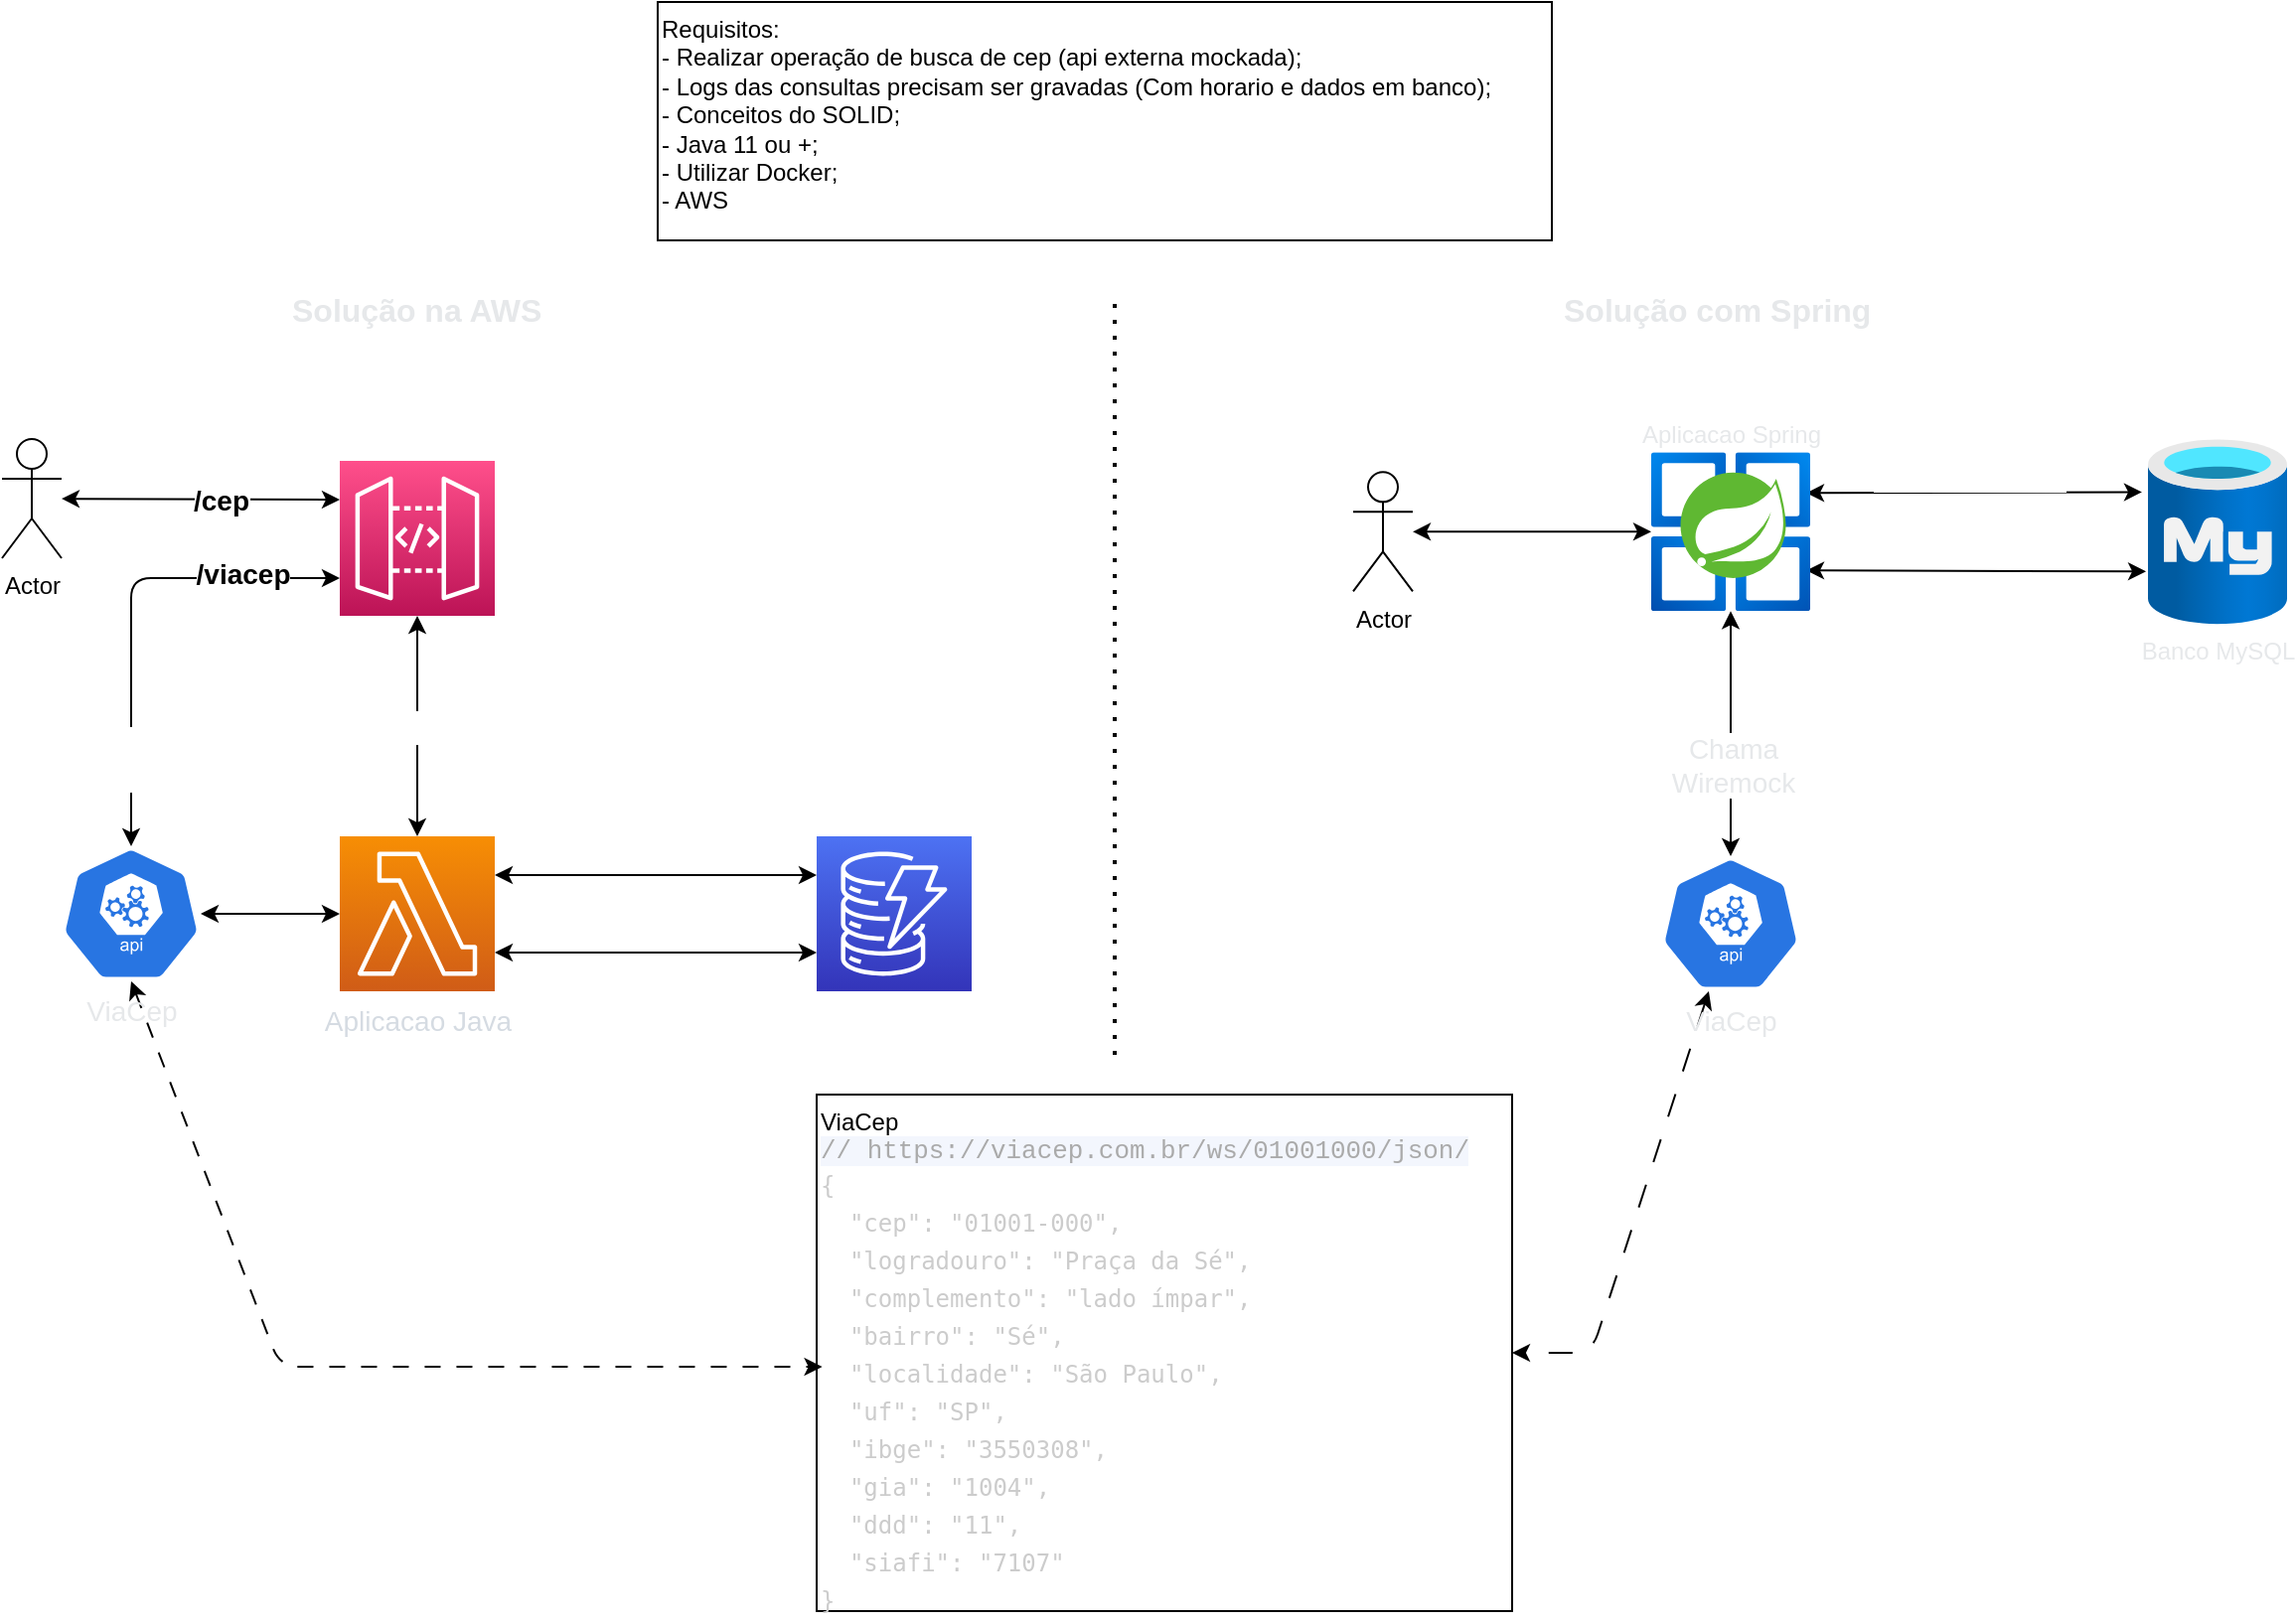<mxfile>
    <diagram id="rDIyZCCT8kJwSnAD4rDu" name="Page-1">
        <mxGraphModel dx="1575" dy="798" grid="1" gridSize="10" guides="1" tooltips="1" connect="1" arrows="1" fold="1" page="1" pageScale="1" pageWidth="1333" pageHeight="833" math="0" shadow="0">
            <root>
                <mxCell id="0"/>
                <mxCell id="1" parent="0"/>
                <mxCell id="2" value="Requisitos:&lt;br&gt;- Realizar operação de busca de cep (api externa mockada);&lt;br&gt;- Logs das consultas precisam ser gravadas (Com horario e dados em banco);&lt;br&gt;- Conceitos do SOLID;&lt;br&gt;- Java 11 ou +;&lt;br&gt;- Utilizar Docker;&lt;br&gt;- AWS" style="rounded=0;whiteSpace=wrap;html=1;align=left;verticalAlign=top;" parent="1" vertex="1">
                    <mxGeometry x="420" y="10" width="450" height="120" as="geometry"/>
                </mxCell>
                <mxCell id="17" value="Chama lambda" style="edgeStyle=none;html=1;exitX=0.5;exitY=1;exitDx=0;exitDy=0;exitPerimeter=0;entryX=0.5;entryY=0;entryDx=0;entryDy=0;entryPerimeter=0;fontSize=14;fontColor=#FFFFFF;startArrow=classic;startFill=1;" parent="1" source="4" target="5" edge="1">
                    <mxGeometry relative="1" as="geometry"/>
                </mxCell>
                <mxCell id="4" value="Api Gateway" style="sketch=0;points=[[0,0,0],[0.25,0,0],[0.5,0,0],[0.75,0,0],[1,0,0],[0,1,0],[0.25,1,0],[0.5,1,0],[0.75,1,0],[1,1,0],[0,0.25,0],[0,0.5,0],[0,0.75,0],[1,0.25,0],[1,0.5,0],[1,0.75,0]];outlineConnect=0;fontColor=#FFFFFF;gradientColor=#FF4F8B;gradientDirection=north;fillColor=#BC1356;strokeColor=#ffffff;dashed=0;verticalLabelPosition=top;verticalAlign=bottom;align=center;html=1;fontSize=14;fontStyle=0;aspect=fixed;shape=mxgraph.aws4.resourceIcon;resIcon=mxgraph.aws4.api_gateway;labelPosition=center;" parent="1" vertex="1">
                    <mxGeometry x="260" y="241" width="78" height="78" as="geometry"/>
                </mxCell>
                <mxCell id="11" style="edgeStyle=none;html=1;startArrow=classic;startFill=1;exitX=0.5;exitY=0;exitDx=0;exitDy=0;exitPerimeter=0;" parent="1" source="26" edge="1">
                    <mxGeometry relative="1" as="geometry">
                        <mxPoint x="260" y="300" as="targetPoint"/>
                        <Array as="points">
                            <mxPoint x="155" y="300"/>
                        </Array>
                    </mxGeometry>
                </mxCell>
                <mxCell id="15" value="/viacep" style="edgeLabel;html=1;align=center;verticalAlign=middle;resizable=0;points=[];fontSize=14;fontStyle=1" parent="11" vertex="1" connectable="0">
                    <mxGeometry x="0.654" y="2" relative="1" as="geometry">
                        <mxPoint x="-8" as="offset"/>
                    </mxGeometry>
                </mxCell>
                <mxCell id="18" value="Chama mock do &lt;br&gt;Api Gateway" style="edgeLabel;html=1;align=center;verticalAlign=middle;resizable=0;points=[];fontSize=14;fontColor=#FFFFFF;" parent="11" vertex="1" connectable="0">
                    <mxGeometry x="-0.654" y="-1" relative="1" as="geometry">
                        <mxPoint x="-6" y="-3" as="offset"/>
                    </mxGeometry>
                </mxCell>
                <mxCell id="19" style="edgeStyle=none;html=1;fontSize=14;fontColor=#FFFFFF;startArrow=classic;startFill=1;entryX=0;entryY=0.25;entryDx=0;entryDy=0;entryPerimeter=0;exitX=1;exitY=0.25;exitDx=0;exitDy=0;exitPerimeter=0;" parent="1" source="5" target="6" edge="1">
                    <mxGeometry relative="1" as="geometry"/>
                </mxCell>
                <mxCell id="21" value="Verifica se CEP&lt;br&gt;&amp;nbsp;ja existe" style="edgeLabel;html=1;align=center;verticalAlign=middle;resizable=0;points=[];fontSize=14;fontColor=#FFFFFF;" parent="19" vertex="1" connectable="0">
                    <mxGeometry x="-0.161" y="2" relative="1" as="geometry">
                        <mxPoint x="10" y="-17" as="offset"/>
                    </mxGeometry>
                </mxCell>
                <mxCell id="20" style="edgeStyle=none;html=1;entryX=0;entryY=0.75;entryDx=0;entryDy=0;entryPerimeter=0;fontSize=14;fontColor=#FFFFFF;startArrow=classic;startFill=1;exitX=1;exitY=0.75;exitDx=0;exitDy=0;exitPerimeter=0;" parent="1" source="5" target="6" edge="1">
                    <mxGeometry relative="1" as="geometry"/>
                </mxCell>
                <mxCell id="22" value="Se não existir, &lt;br&gt;armazena&amp;nbsp;novo CEP&lt;br&gt;&amp;nbsp;obtido na API" style="edgeLabel;html=1;align=center;verticalAlign=middle;resizable=0;points=[];fontSize=14;fontColor=#FFFFFF;" parent="20" vertex="1" connectable="0">
                    <mxGeometry x="-0.185" y="1" relative="1" as="geometry">
                        <mxPoint x="16" y="33" as="offset"/>
                    </mxGeometry>
                </mxCell>
                <mxCell id="5" value="Aplicacao Java" style="sketch=0;points=[[0,0,0],[0.25,0,0],[0.5,0,0],[0.75,0,0],[1,0,0],[0,1,0],[0.25,1,0],[0.5,1,0],[0.75,1,0],[1,1,0],[0,0.25,0],[0,0.5,0],[0,0.75,0],[1,0.25,0],[1,0.5,0],[1,0.75,0]];outlineConnect=0;fontColor=#d5dbe2;gradientColor=#F78E04;gradientDirection=north;fillColor=#D05C17;strokeColor=#ffffff;dashed=0;verticalLabelPosition=bottom;verticalAlign=top;align=center;html=1;fontSize=14;fontStyle=0;aspect=fixed;shape=mxgraph.aws4.resourceIcon;resIcon=mxgraph.aws4.lambda;" parent="1" vertex="1">
                    <mxGeometry x="260" y="430" width="78" height="78" as="geometry"/>
                </mxCell>
                <mxCell id="6" value="Dynamo" style="sketch=0;points=[[0,0,0],[0.25,0,0],[0.5,0,0],[0.75,0,0],[1,0,0],[0,1,0],[0.25,1,0],[0.5,1,0],[0.75,1,0],[1,1,0],[0,0.25,0],[0,0.5,0],[0,0.75,0],[1,0.25,0],[1,0.5,0],[1,0.75,0]];outlineConnect=0;fontColor=#FFFFFF;gradientColor=#4D72F3;gradientDirection=north;fillColor=#3334B9;strokeColor=#ffffff;dashed=0;verticalLabelPosition=bottom;verticalAlign=top;align=center;html=1;fontSize=14;fontStyle=0;aspect=fixed;shape=mxgraph.aws4.resourceIcon;resIcon=mxgraph.aws4.dynamodb;" parent="1" vertex="1">
                    <mxGeometry x="500" y="430" width="78" height="78" as="geometry"/>
                </mxCell>
                <mxCell id="8" style="edgeStyle=none;html=1;entryX=0;entryY=0.25;entryDx=0;entryDy=0;entryPerimeter=0;startArrow=classic;startFill=1;" parent="1" source="7" target="4" edge="1">
                    <mxGeometry relative="1" as="geometry"/>
                </mxCell>
                <mxCell id="10" value="/cep" style="edgeLabel;html=1;align=center;verticalAlign=middle;resizable=0;points=[];fontSize=14;fontStyle=1" parent="8" vertex="1" connectable="0">
                    <mxGeometry x="0.357" y="-1" relative="1" as="geometry">
                        <mxPoint x="-15" y="-1" as="offset"/>
                    </mxGeometry>
                </mxCell>
                <mxCell id="7" value="Actor" style="shape=umlActor;verticalLabelPosition=bottom;verticalAlign=top;html=1;outlineConnect=0;" parent="1" vertex="1">
                    <mxGeometry x="90" y="230" width="30" height="60" as="geometry"/>
                </mxCell>
                <mxCell id="12" value="ViaCep&lt;br&gt;&lt;span style=&quot;color: lab(69.608 -0.0 0); font-family: ui-monospace, SFMono-Regular, Menlo, Monaco, Consolas, &amp;quot;Liberation Mono&amp;quot;, &amp;quot;Courier New&amp;quot;, monospace; font-size: 12.96px; background-color: rgba(29, 78, 216, 0.05);&quot;&gt;// https://viacep.com.br/ws/01001000/json/&lt;/span&gt;&lt;br&gt;&lt;div style=&quot;color: rgb(204, 204, 204); font-family: &amp;quot;Droid Sans Mono&amp;quot;, &amp;quot;monospace&amp;quot;, monospace; line-height: 19px;&quot;&gt;&lt;div style=&quot;&quot;&gt;{&lt;/div&gt;&lt;div style=&quot;&quot;&gt;&amp;nbsp; &quot;cep&quot;: &quot;01001-000&quot;,&lt;/div&gt;&lt;div style=&quot;&quot;&gt;&amp;nbsp; &quot;logradouro&quot;: &quot;Praça da Sé&quot;,&lt;/div&gt;&lt;div style=&quot;&quot;&gt;&amp;nbsp; &quot;complemento&quot;: &quot;lado ímpar&quot;,&lt;/div&gt;&lt;div style=&quot;&quot;&gt;&amp;nbsp; &quot;bairro&quot;: &quot;Sé&quot;,&lt;/div&gt;&lt;div style=&quot;&quot;&gt;&amp;nbsp; &quot;localidade&quot;: &quot;São Paulo&quot;,&lt;/div&gt;&lt;div style=&quot;&quot;&gt;&amp;nbsp; &quot;uf&quot;: &quot;SP&quot;,&lt;/div&gt;&lt;div style=&quot;&quot;&gt;&amp;nbsp; &quot;ibge&quot;: &quot;3550308&quot;,&lt;/div&gt;&lt;div style=&quot;&quot;&gt;&amp;nbsp; &quot;gia&quot;: &quot;1004&quot;,&lt;/div&gt;&lt;div style=&quot;&quot;&gt;&amp;nbsp; &quot;ddd&quot;: &quot;11&quot;,&lt;/div&gt;&lt;div style=&quot;&quot;&gt;&amp;nbsp; &quot;siafi&quot;: &quot;7107&quot;&lt;/div&gt;&lt;div style=&quot;&quot;&gt;}&lt;/div&gt;&lt;/div&gt;" style="rounded=0;whiteSpace=wrap;html=1;align=left;verticalAlign=top;" parent="1" vertex="1">
                    <mxGeometry x="500" y="560" width="350" height="260" as="geometry"/>
                </mxCell>
                <mxCell id="32" style="edgeStyle=none;html=1;fontSize=14;fontColor=#e6e8ea;startArrow=classic;startFill=1;exitX=1;exitY=0.25;exitDx=0;exitDy=0;exitPerimeter=0;entryX=-0.043;entryY=0.286;entryDx=0;entryDy=0;entryPerimeter=0;" parent="1" target="31" edge="1">
                    <mxGeometry relative="1" as="geometry">
                        <mxPoint x="998" y="257.16" as="sourcePoint"/>
                    </mxGeometry>
                </mxCell>
                <mxCell id="36" value="&lt;span style=&quot;color: rgb(255, 255, 255);&quot;&gt;Verifica se CEP&lt;/span&gt;&lt;br style=&quot;color: rgb(255, 255, 255);&quot;&gt;&lt;span style=&quot;color: rgb(255, 255, 255);&quot;&gt;&amp;nbsp;ja existe&lt;/span&gt;" style="edgeLabel;html=1;align=center;verticalAlign=middle;resizable=0;points=[];fontSize=14;fontColor=#e6e8ea;" parent="32" vertex="1" connectable="0">
                    <mxGeometry x="0.311" y="3" relative="1" as="geometry">
                        <mxPoint x="-29" y="-14" as="offset"/>
                    </mxGeometry>
                </mxCell>
                <mxCell id="33" style="edgeStyle=none;html=1;entryX=-0.014;entryY=0.714;entryDx=0;entryDy=0;entryPerimeter=0;fontSize=14;fontColor=#e6e8ea;startArrow=classic;startFill=1;exitX=1;exitY=0.75;exitDx=0;exitDy=0;exitPerimeter=0;" parent="1" target="31" edge="1">
                    <mxGeometry relative="1" as="geometry">
                        <mxPoint x="998" y="296.16" as="sourcePoint"/>
                    </mxGeometry>
                </mxCell>
                <mxCell id="37" value="&lt;span style=&quot;color: rgb(255, 255, 255);&quot;&gt;Se não existir,&lt;/span&gt;&lt;br style=&quot;color: rgb(255, 255, 255);&quot;&gt;&lt;span style=&quot;color: rgb(255, 255, 255);&quot;&gt;armazena&amp;nbsp;novo CEP&lt;/span&gt;&lt;br style=&quot;color: rgb(255, 255, 255);&quot;&gt;&lt;span style=&quot;color: rgb(255, 255, 255);&quot;&gt;&amp;nbsp;obtido na API&lt;/span&gt;" style="edgeLabel;html=1;align=center;verticalAlign=middle;resizable=0;points=[];fontSize=14;fontColor=#e6e8ea;" parent="33" vertex="1" connectable="0">
                    <mxGeometry x="0.251" y="-4" relative="1" as="geometry">
                        <mxPoint x="-25" y="23" as="offset"/>
                    </mxGeometry>
                </mxCell>
                <mxCell id="28" style="edgeStyle=none;html=1;fontSize=14;fontColor=#e6e8ea;startArrow=classic;startFill=1;" parent="1" source="25" edge="1">
                    <mxGeometry relative="1" as="geometry">
                        <mxPoint x="920" y="276.66" as="targetPoint"/>
                    </mxGeometry>
                </mxCell>
                <mxCell id="25" value="Actor" style="shape=umlActor;verticalLabelPosition=bottom;verticalAlign=top;html=1;outlineConnect=0;" parent="1" vertex="1">
                    <mxGeometry x="770" y="246.66" width="30" height="60" as="geometry"/>
                </mxCell>
                <mxCell id="27" value="" style="edgeStyle=none;html=1;fontSize=14;fontColor=#e6e8ea;startArrow=classic;startFill=1;" parent="1" source="26" target="5" edge="1">
                    <mxGeometry relative="1" as="geometry"/>
                </mxCell>
                <mxCell id="43" style="edgeStyle=none;html=1;exitX=0.5;exitY=1;exitDx=0;exitDy=0;exitPerimeter=0;entryX=0.008;entryY=0.527;entryDx=0;entryDy=0;entryPerimeter=0;fontSize=14;fontColor=#e6e8ea;startArrow=classic;startFill=1;dashed=1;dashPattern=8 8;" parent="1" source="26" target="12" edge="1">
                    <mxGeometry relative="1" as="geometry">
                        <Array as="points">
                            <mxPoint x="230" y="697"/>
                        </Array>
                    </mxGeometry>
                </mxCell>
                <mxCell id="26" value="ViaCep" style="sketch=0;html=1;dashed=0;whitespace=wrap;fillColor=#2875E2;strokeColor=#ffffff;points=[[0.005,0.63,0],[0.1,0.2,0],[0.9,0.2,0],[0.5,0,0],[0.995,0.63,0],[0.72,0.99,0],[0.5,1,0],[0.28,0.99,0]];verticalLabelPosition=bottom;align=center;verticalAlign=top;shape=mxgraph.kubernetes.icon;prIcon=api;labelBackgroundColor=none;fontSize=14;fontColor=#e6e8ea;" parent="1" vertex="1">
                    <mxGeometry x="120" y="435" width="70" height="68" as="geometry"/>
                </mxCell>
                <mxCell id="31" value="Banco MySQL" style="aspect=fixed;html=1;points=[];align=center;image;fontSize=12;image=img/lib/azure2/databases/Azure_Database_MySQL_Server.svg;labelBackgroundColor=none;fontColor=#e6e8ea;" parent="1" vertex="1">
                    <mxGeometry x="1170" y="230" width="70" height="93.33" as="geometry"/>
                </mxCell>
                <mxCell id="39" style="edgeStyle=none;html=1;fontSize=14;fontColor=#e6e8ea;startArrow=classic;startFill=1;" parent="1" source="35" target="38" edge="1">
                    <mxGeometry relative="1" as="geometry"/>
                </mxCell>
                <mxCell id="40" value="Chama&lt;br&gt;Wiremock" style="edgeLabel;html=1;align=center;verticalAlign=middle;resizable=0;points=[];fontSize=14;fontColor=#e6e8ea;" parent="39" vertex="1" connectable="0">
                    <mxGeometry x="0.254" y="1" relative="1" as="geometry">
                        <mxPoint as="offset"/>
                    </mxGeometry>
                </mxCell>
                <mxCell id="35" value="Aplicacao Spring" style="aspect=fixed;html=1;points=[];align=center;image;fontSize=12;image=img/lib/azure2/compute/Azure_Spring_Cloud.svg;labelBackgroundColor=none;fontColor=#e6e8ea;labelPosition=center;verticalLabelPosition=top;verticalAlign=bottom;" parent="1" vertex="1">
                    <mxGeometry x="920" y="236.66" width="80" height="80" as="geometry"/>
                </mxCell>
                <mxCell id="42" style="edgeStyle=none;html=1;entryX=1;entryY=0.5;entryDx=0;entryDy=0;fontSize=14;fontColor=#e6e8ea;startArrow=classic;startFill=1;dashed=1;dashPattern=12 12;" parent="1" source="38" target="12" edge="1">
                    <mxGeometry relative="1" as="geometry">
                        <Array as="points">
                            <mxPoint x="890" y="690"/>
                        </Array>
                    </mxGeometry>
                </mxCell>
                <mxCell id="38" value="ViaCep" style="sketch=0;html=1;dashed=0;whitespace=wrap;fillColor=#2875E2;strokeColor=#ffffff;points=[[0.005,0.63,0],[0.1,0.2,0],[0.9,0.2,0],[0.5,0,0],[0.995,0.63,0],[0.72,0.99,0],[0.5,1,0],[0.28,0.99,0]];verticalLabelPosition=bottom;align=center;verticalAlign=top;shape=mxgraph.kubernetes.icon;prIcon=api;labelBackgroundColor=none;fontSize=14;fontColor=#e6e8ea;" parent="1" vertex="1">
                    <mxGeometry x="925" y="440" width="70" height="68" as="geometry"/>
                </mxCell>
                <mxCell id="41" value="" style="endArrow=none;dashed=1;html=1;dashPattern=1 3;strokeWidth=2;fontSize=14;fontColor=#e6e8ea;" parent="1" edge="1">
                    <mxGeometry width="50" height="50" relative="1" as="geometry">
                        <mxPoint x="650" y="540" as="sourcePoint"/>
                        <mxPoint x="650" y="160" as="targetPoint"/>
                    </mxGeometry>
                </mxCell>
                <mxCell id="44" value="Solução na AWS" style="text;strokeColor=none;fillColor=none;align=left;verticalAlign=middle;spacingLeft=4;spacingRight=4;overflow=hidden;points=[[0,0.5],[1,0.5]];portConstraint=eastwest;rotatable=0;whiteSpace=wrap;html=1;labelBackgroundColor=none;fontSize=16;fontColor=#e6e8ea;fontStyle=1" parent="1" vertex="1">
                    <mxGeometry x="230" y="150" width="160" height="30" as="geometry"/>
                </mxCell>
                <mxCell id="45" value="Solução com Spring" style="text;strokeColor=none;fillColor=none;align=left;verticalAlign=middle;spacingLeft=4;spacingRight=4;overflow=hidden;points=[[0,0.5],[1,0.5]];portConstraint=eastwest;rotatable=0;whiteSpace=wrap;html=1;labelBackgroundColor=none;fontSize=16;fontColor=#e6e8ea;fontStyle=1" parent="1" vertex="1">
                    <mxGeometry x="870" y="150" width="165" height="30" as="geometry"/>
                </mxCell>
            </root>
        </mxGraphModel>
    </diagram>
</mxfile>